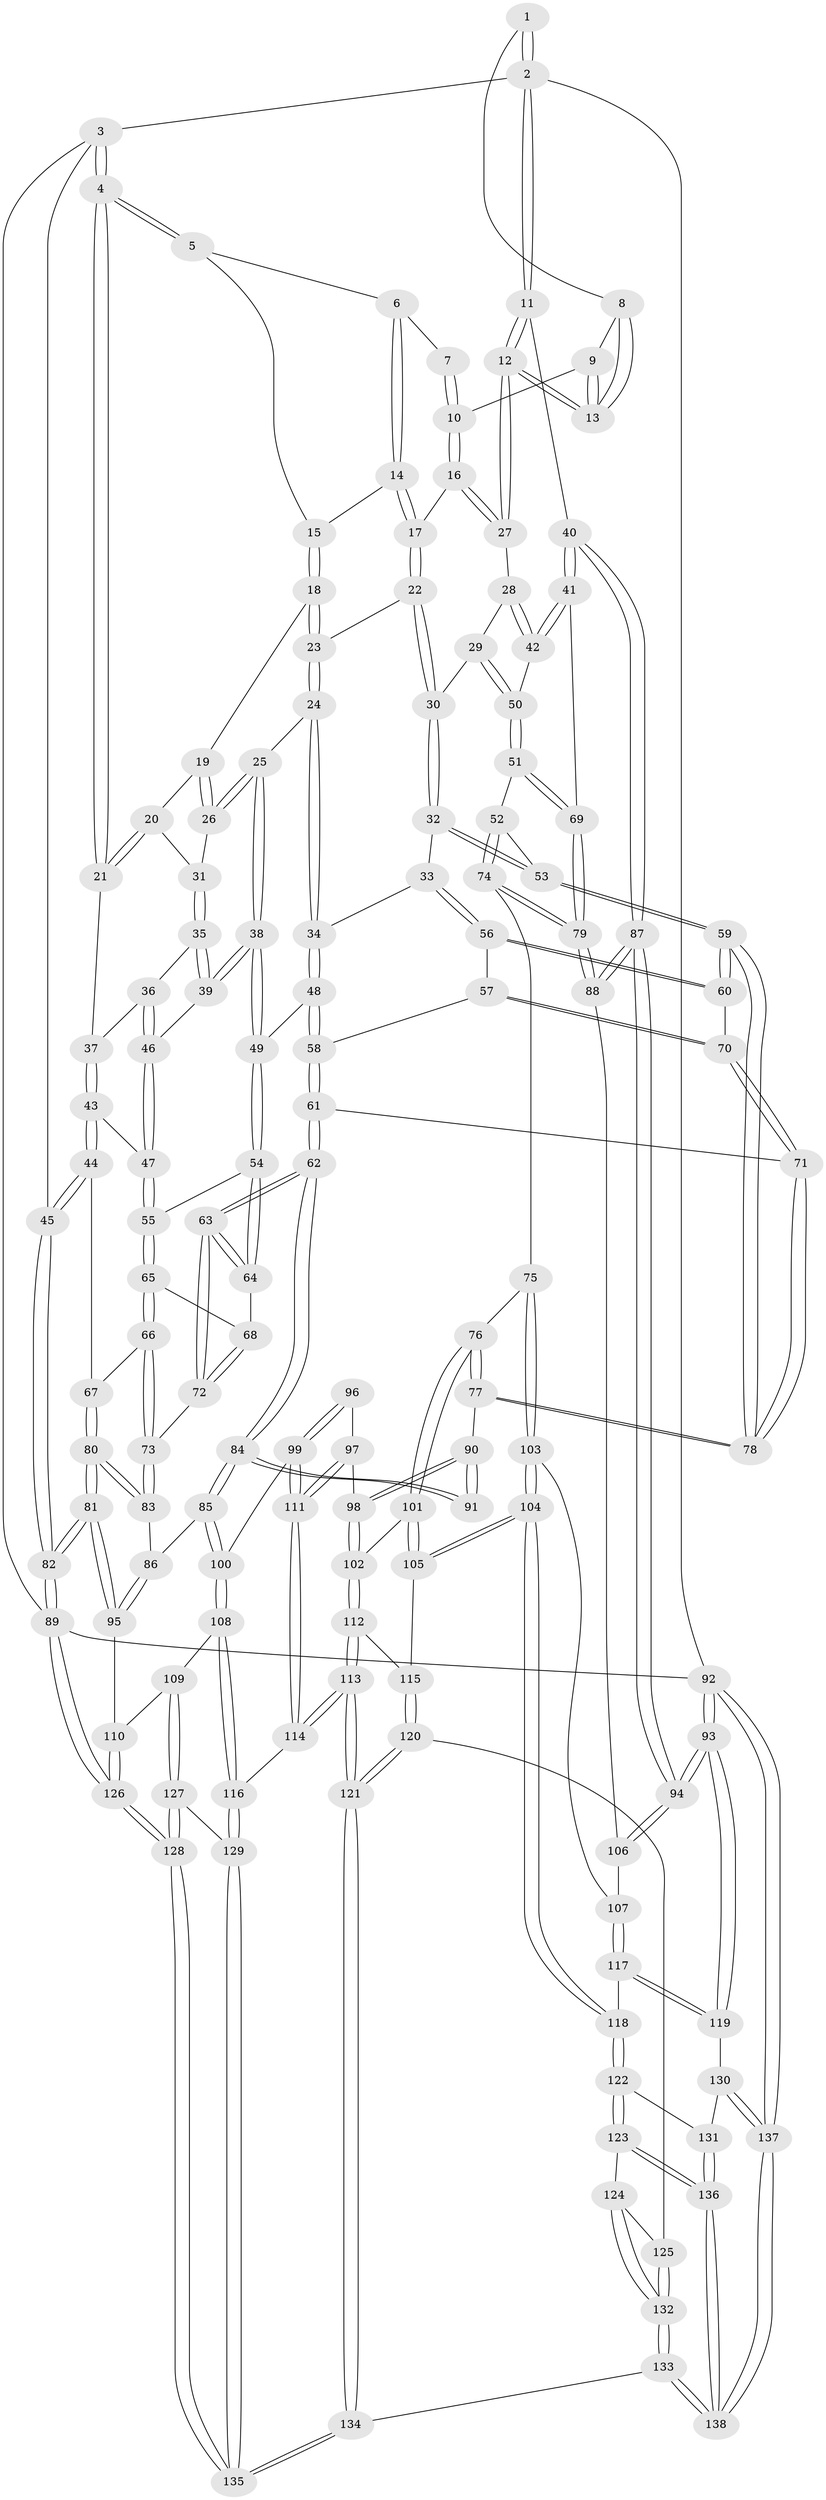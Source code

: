 // Generated by graph-tools (version 1.1) at 2025/16/03/09/25 04:16:47]
// undirected, 138 vertices, 342 edges
graph export_dot {
graph [start="1"]
  node [color=gray90,style=filled];
  1 [pos="+1+0"];
  2 [pos="+1+0"];
  3 [pos="+0+0"];
  4 [pos="+0+0"];
  5 [pos="+0.4035824358059727+0"];
  6 [pos="+0.640698098444442+0"];
  7 [pos="+0.8478655799148255+0"];
  8 [pos="+0.9593806565265205+0.02672044818423878"];
  9 [pos="+0.8693755019199504+0.08108606978674106"];
  10 [pos="+0.8442661253926824+0.07085746088679959"];
  11 [pos="+1+0.28256900377243344"];
  12 [pos="+1+0.21119171447435078"];
  13 [pos="+1+0.16653199867289561"];
  14 [pos="+0.632345183639993+0.002536699395133444"];
  15 [pos="+0.4433899417496199+0.04687364469141448"];
  16 [pos="+0.8243838527277493+0.08922883507736887"];
  17 [pos="+0.635697360723255+0.04447837491621515"];
  18 [pos="+0.4430953846494971+0.05734947400638751"];
  19 [pos="+0.42260436120981004+0.07177712363501541"];
  20 [pos="+0.31190319093631985+0.11389490447267986"];
  21 [pos="+0.03214334041086708+0"];
  22 [pos="+0.6126667258813412+0.11203618220248332"];
  23 [pos="+0.5188284765934343+0.1271682581882743"];
  24 [pos="+0.4636926134164776+0.21718094294563145"];
  25 [pos="+0.4252124321186655+0.20728449012528935"];
  26 [pos="+0.4144947552984842+0.1975387966968451"];
  27 [pos="+0.7887845527914781+0.18482182035006076"];
  28 [pos="+0.7853402280312441+0.18994199663237843"];
  29 [pos="+0.7494281767225823+0.21271996125200784"];
  30 [pos="+0.6699016778242687+0.2210515884500736"];
  31 [pos="+0.3287073376267486+0.15309109984943425"];
  32 [pos="+0.6336404284475545+0.2876631940373434"];
  33 [pos="+0.5415197214534019+0.30746271163306993"];
  34 [pos="+0.4835155358873509+0.26108260977099795"];
  35 [pos="+0.3019608701980947+0.23484785473021005"];
  36 [pos="+0.12577227975346594+0.1298271916224656"];
  37 [pos="+0.10500918711056827+0.10575750313595642"];
  38 [pos="+0.3064567398496861+0.3108846904525535"];
  39 [pos="+0.30085825189043225+0.3055728766417374"];
  40 [pos="+1+0.3206423029148125"];
  41 [pos="+1+0.3633264415380193"];
  42 [pos="+0.9423146181631573+0.31518192541466084"];
  43 [pos="+0.11533182026409289+0.3443310519916484"];
  44 [pos="+0.0656728906484468+0.3884858779072327"];
  45 [pos="+0+0.31789302653286255"];
  46 [pos="+0.23937507796870142+0.2942832793116273"];
  47 [pos="+0.15763804053382902+0.3436546071449574"];
  48 [pos="+0.36508011285706743+0.34550458268276496"];
  49 [pos="+0.30823974613738586+0.31434724517096124"];
  50 [pos="+0.7955022934780894+0.3083457131747847"];
  51 [pos="+0.7713831326711775+0.3745863013059881"];
  52 [pos="+0.7463707351440098+0.39520938582008003"];
  53 [pos="+0.6625858078411798+0.34417074276684895"];
  54 [pos="+0.28538311748858325+0.362175205956037"];
  55 [pos="+0.20438516589193895+0.3968504343901961"];
  56 [pos="+0.5363921961789783+0.3197100033296736"];
  57 [pos="+0.42420659328275856+0.38371653039688397"];
  58 [pos="+0.3890402046286914+0.3831786986866897"];
  59 [pos="+0.5941121460633425+0.5066803195871048"];
  60 [pos="+0.5308520067859668+0.4189412549703455"];
  61 [pos="+0.3680453423559538+0.5204804680533325"];
  62 [pos="+0.35190689900659505+0.5329524992595823"];
  63 [pos="+0.34348374782348+0.5266444111957495"];
  64 [pos="+0.27958654090389945+0.4283464909395057"];
  65 [pos="+0.20472136841588195+0.4027074854423305"];
  66 [pos="+0.12712063486298122+0.46234634927515134"];
  67 [pos="+0.0882295092765658+0.43980463076826437"];
  68 [pos="+0.2236015092629265+0.43731198802667987"];
  69 [pos="+1+0.3830332800050801"];
  70 [pos="+0.4821510658571509+0.4291112152583777"];
  71 [pos="+0.4193606248048512+0.5149179696903042"];
  72 [pos="+0.19841508854519288+0.49033380343071975"];
  73 [pos="+0.16940755698478416+0.5014482464192308"];
  74 [pos="+0.7784404420842558+0.5873080469444621"];
  75 [pos="+0.7158081968340196+0.6005868147253406"];
  76 [pos="+0.6658358587240509+0.602026281725888"];
  77 [pos="+0.6154940423502979+0.5770433985064335"];
  78 [pos="+0.6041155563744223+0.5614454387976682"];
  79 [pos="+0.800091146875807+0.5919725255559147"];
  80 [pos="+0+0.6281320445650791"];
  81 [pos="+0+0.6904848983223892"];
  82 [pos="+0+0.7018542829857479"];
  83 [pos="+0.16217886211495575+0.5727324887692731"];
  84 [pos="+0.33909101807435843+0.5897183086420146"];
  85 [pos="+0.2753999632752925+0.6519913014564638"];
  86 [pos="+0.22427079405017494+0.622960586743044"];
  87 [pos="+1+0.5691298995848769"];
  88 [pos="+0.8396943699754789+0.6433955529872575"];
  89 [pos="+0+1"];
  90 [pos="+0.5258963993304497+0.6344475371574546"];
  91 [pos="+0.4147299512201284+0.6398709013484727"];
  92 [pos="+1+1"];
  93 [pos="+1+0.9608832298081073"];
  94 [pos="+1+0.8234467541753206"];
  95 [pos="+0.002083619660230599+0.7253264774488284"];
  96 [pos="+0.4159309000901564+0.6454073052299293"];
  97 [pos="+0.47827389972298656+0.7482475955124143"];
  98 [pos="+0.48234221160304075+0.747427270559343"];
  99 [pos="+0.39856967106806024+0.7658252182594183"];
  100 [pos="+0.26640564050069826+0.7204653963384031"];
  101 [pos="+0.6234777649339533+0.7111361260380628"];
  102 [pos="+0.5256061969910664+0.76774615393255"];
  103 [pos="+0.716704302616281+0.7763734217336328"];
  104 [pos="+0.7148615694552483+0.8341262936580405"];
  105 [pos="+0.6392081908339656+0.821654094336749"];
  106 [pos="+0.8548060405812813+0.6737004157691665"];
  107 [pos="+0.8509352566614093+0.7509572743752342"];
  108 [pos="+0.24152643883747307+0.7551576951490517"];
  109 [pos="+0.17858279213312428+0.7876836585072675"];
  110 [pos="+0.11467575454589995+0.7835843837844724"];
  111 [pos="+0.42078964999184215+0.7824705937358839"];
  112 [pos="+0.5394789821929231+0.8120908023953066"];
  113 [pos="+0.4900490398779031+0.929370740624706"];
  114 [pos="+0.41927025930634604+0.873761082231277"];
  115 [pos="+0.6379808974686508+0.8227089879900095"];
  116 [pos="+0.3384172308327666+0.8885394612838937"];
  117 [pos="+0.848508564103494+0.8131920109586928"];
  118 [pos="+0.747429087417769+0.8572569329491359"];
  119 [pos="+0.9001029766599624+0.8670954944210693"];
  120 [pos="+0.6111948126244579+0.8878898585238368"];
  121 [pos="+0.5107986397936803+0.9663111283976603"];
  122 [pos="+0.7370559540955851+0.9080750140088978"];
  123 [pos="+0.7369834380775109+0.9082434738883917"];
  124 [pos="+0.7076459775332893+0.9353786118426833"];
  125 [pos="+0.6447710349012147+0.9054273056024487"];
  126 [pos="+0+1"];
  127 [pos="+0.19518318324401387+0.8652297579209478"];
  128 [pos="+0.13531600577611436+1"];
  129 [pos="+0.31073400969393344+0.9276297408391329"];
  130 [pos="+0.8719162880399414+0.9234202739392705"];
  131 [pos="+0.8353030471697614+0.9386663658394974"];
  132 [pos="+0.6257995469825979+1"];
  133 [pos="+0.5959889294808874+1"];
  134 [pos="+0.5306536059004875+1"];
  135 [pos="+0.19788602558917526+1"];
  136 [pos="+0.7948640112022891+0.9846357190670432"];
  137 [pos="+0.9000092427830799+1"];
  138 [pos="+0.8243923883375667+1"];
  1 -- 2;
  1 -- 2;
  1 -- 8;
  2 -- 3;
  2 -- 11;
  2 -- 11;
  2 -- 92;
  3 -- 4;
  3 -- 4;
  3 -- 45;
  3 -- 89;
  4 -- 5;
  4 -- 5;
  4 -- 21;
  4 -- 21;
  5 -- 6;
  5 -- 15;
  6 -- 7;
  6 -- 14;
  6 -- 14;
  7 -- 10;
  7 -- 10;
  8 -- 9;
  8 -- 13;
  8 -- 13;
  9 -- 10;
  9 -- 13;
  9 -- 13;
  10 -- 16;
  10 -- 16;
  11 -- 12;
  11 -- 12;
  11 -- 40;
  12 -- 13;
  12 -- 13;
  12 -- 27;
  12 -- 27;
  14 -- 15;
  14 -- 17;
  14 -- 17;
  15 -- 18;
  15 -- 18;
  16 -- 17;
  16 -- 27;
  16 -- 27;
  17 -- 22;
  17 -- 22;
  18 -- 19;
  18 -- 23;
  18 -- 23;
  19 -- 20;
  19 -- 26;
  19 -- 26;
  20 -- 21;
  20 -- 21;
  20 -- 31;
  21 -- 37;
  22 -- 23;
  22 -- 30;
  22 -- 30;
  23 -- 24;
  23 -- 24;
  24 -- 25;
  24 -- 34;
  24 -- 34;
  25 -- 26;
  25 -- 26;
  25 -- 38;
  25 -- 38;
  26 -- 31;
  27 -- 28;
  28 -- 29;
  28 -- 42;
  28 -- 42;
  29 -- 30;
  29 -- 50;
  29 -- 50;
  30 -- 32;
  30 -- 32;
  31 -- 35;
  31 -- 35;
  32 -- 33;
  32 -- 53;
  32 -- 53;
  33 -- 34;
  33 -- 56;
  33 -- 56;
  34 -- 48;
  34 -- 48;
  35 -- 36;
  35 -- 39;
  35 -- 39;
  36 -- 37;
  36 -- 46;
  36 -- 46;
  37 -- 43;
  37 -- 43;
  38 -- 39;
  38 -- 39;
  38 -- 49;
  38 -- 49;
  39 -- 46;
  40 -- 41;
  40 -- 41;
  40 -- 87;
  40 -- 87;
  41 -- 42;
  41 -- 42;
  41 -- 69;
  42 -- 50;
  43 -- 44;
  43 -- 44;
  43 -- 47;
  44 -- 45;
  44 -- 45;
  44 -- 67;
  45 -- 82;
  45 -- 82;
  46 -- 47;
  46 -- 47;
  47 -- 55;
  47 -- 55;
  48 -- 49;
  48 -- 58;
  48 -- 58;
  49 -- 54;
  49 -- 54;
  50 -- 51;
  50 -- 51;
  51 -- 52;
  51 -- 69;
  51 -- 69;
  52 -- 53;
  52 -- 74;
  52 -- 74;
  53 -- 59;
  53 -- 59;
  54 -- 55;
  54 -- 64;
  54 -- 64;
  55 -- 65;
  55 -- 65;
  56 -- 57;
  56 -- 60;
  56 -- 60;
  57 -- 58;
  57 -- 70;
  57 -- 70;
  58 -- 61;
  58 -- 61;
  59 -- 60;
  59 -- 60;
  59 -- 78;
  59 -- 78;
  60 -- 70;
  61 -- 62;
  61 -- 62;
  61 -- 71;
  62 -- 63;
  62 -- 63;
  62 -- 84;
  62 -- 84;
  63 -- 64;
  63 -- 64;
  63 -- 72;
  63 -- 72;
  64 -- 68;
  65 -- 66;
  65 -- 66;
  65 -- 68;
  66 -- 67;
  66 -- 73;
  66 -- 73;
  67 -- 80;
  67 -- 80;
  68 -- 72;
  68 -- 72;
  69 -- 79;
  69 -- 79;
  70 -- 71;
  70 -- 71;
  71 -- 78;
  71 -- 78;
  72 -- 73;
  73 -- 83;
  73 -- 83;
  74 -- 75;
  74 -- 79;
  74 -- 79;
  75 -- 76;
  75 -- 103;
  75 -- 103;
  76 -- 77;
  76 -- 77;
  76 -- 101;
  76 -- 101;
  77 -- 78;
  77 -- 78;
  77 -- 90;
  79 -- 88;
  79 -- 88;
  80 -- 81;
  80 -- 81;
  80 -- 83;
  80 -- 83;
  81 -- 82;
  81 -- 82;
  81 -- 95;
  81 -- 95;
  82 -- 89;
  82 -- 89;
  83 -- 86;
  84 -- 85;
  84 -- 85;
  84 -- 91;
  84 -- 91;
  85 -- 86;
  85 -- 100;
  85 -- 100;
  86 -- 95;
  86 -- 95;
  87 -- 88;
  87 -- 88;
  87 -- 94;
  87 -- 94;
  88 -- 106;
  89 -- 126;
  89 -- 126;
  89 -- 92;
  90 -- 91;
  90 -- 91;
  90 -- 98;
  90 -- 98;
  92 -- 93;
  92 -- 93;
  92 -- 137;
  92 -- 137;
  93 -- 94;
  93 -- 94;
  93 -- 119;
  93 -- 119;
  94 -- 106;
  94 -- 106;
  95 -- 110;
  96 -- 97;
  96 -- 99;
  96 -- 99;
  97 -- 98;
  97 -- 111;
  97 -- 111;
  98 -- 102;
  98 -- 102;
  99 -- 100;
  99 -- 111;
  99 -- 111;
  100 -- 108;
  100 -- 108;
  101 -- 102;
  101 -- 105;
  101 -- 105;
  102 -- 112;
  102 -- 112;
  103 -- 104;
  103 -- 104;
  103 -- 107;
  104 -- 105;
  104 -- 105;
  104 -- 118;
  104 -- 118;
  105 -- 115;
  106 -- 107;
  107 -- 117;
  107 -- 117;
  108 -- 109;
  108 -- 116;
  108 -- 116;
  109 -- 110;
  109 -- 127;
  109 -- 127;
  110 -- 126;
  110 -- 126;
  111 -- 114;
  111 -- 114;
  112 -- 113;
  112 -- 113;
  112 -- 115;
  113 -- 114;
  113 -- 114;
  113 -- 121;
  113 -- 121;
  114 -- 116;
  115 -- 120;
  115 -- 120;
  116 -- 129;
  116 -- 129;
  117 -- 118;
  117 -- 119;
  117 -- 119;
  118 -- 122;
  118 -- 122;
  119 -- 130;
  120 -- 121;
  120 -- 121;
  120 -- 125;
  121 -- 134;
  121 -- 134;
  122 -- 123;
  122 -- 123;
  122 -- 131;
  123 -- 124;
  123 -- 136;
  123 -- 136;
  124 -- 125;
  124 -- 132;
  124 -- 132;
  125 -- 132;
  125 -- 132;
  126 -- 128;
  126 -- 128;
  127 -- 128;
  127 -- 128;
  127 -- 129;
  128 -- 135;
  128 -- 135;
  129 -- 135;
  129 -- 135;
  130 -- 131;
  130 -- 137;
  130 -- 137;
  131 -- 136;
  131 -- 136;
  132 -- 133;
  132 -- 133;
  133 -- 134;
  133 -- 138;
  133 -- 138;
  134 -- 135;
  134 -- 135;
  136 -- 138;
  136 -- 138;
  137 -- 138;
  137 -- 138;
}
